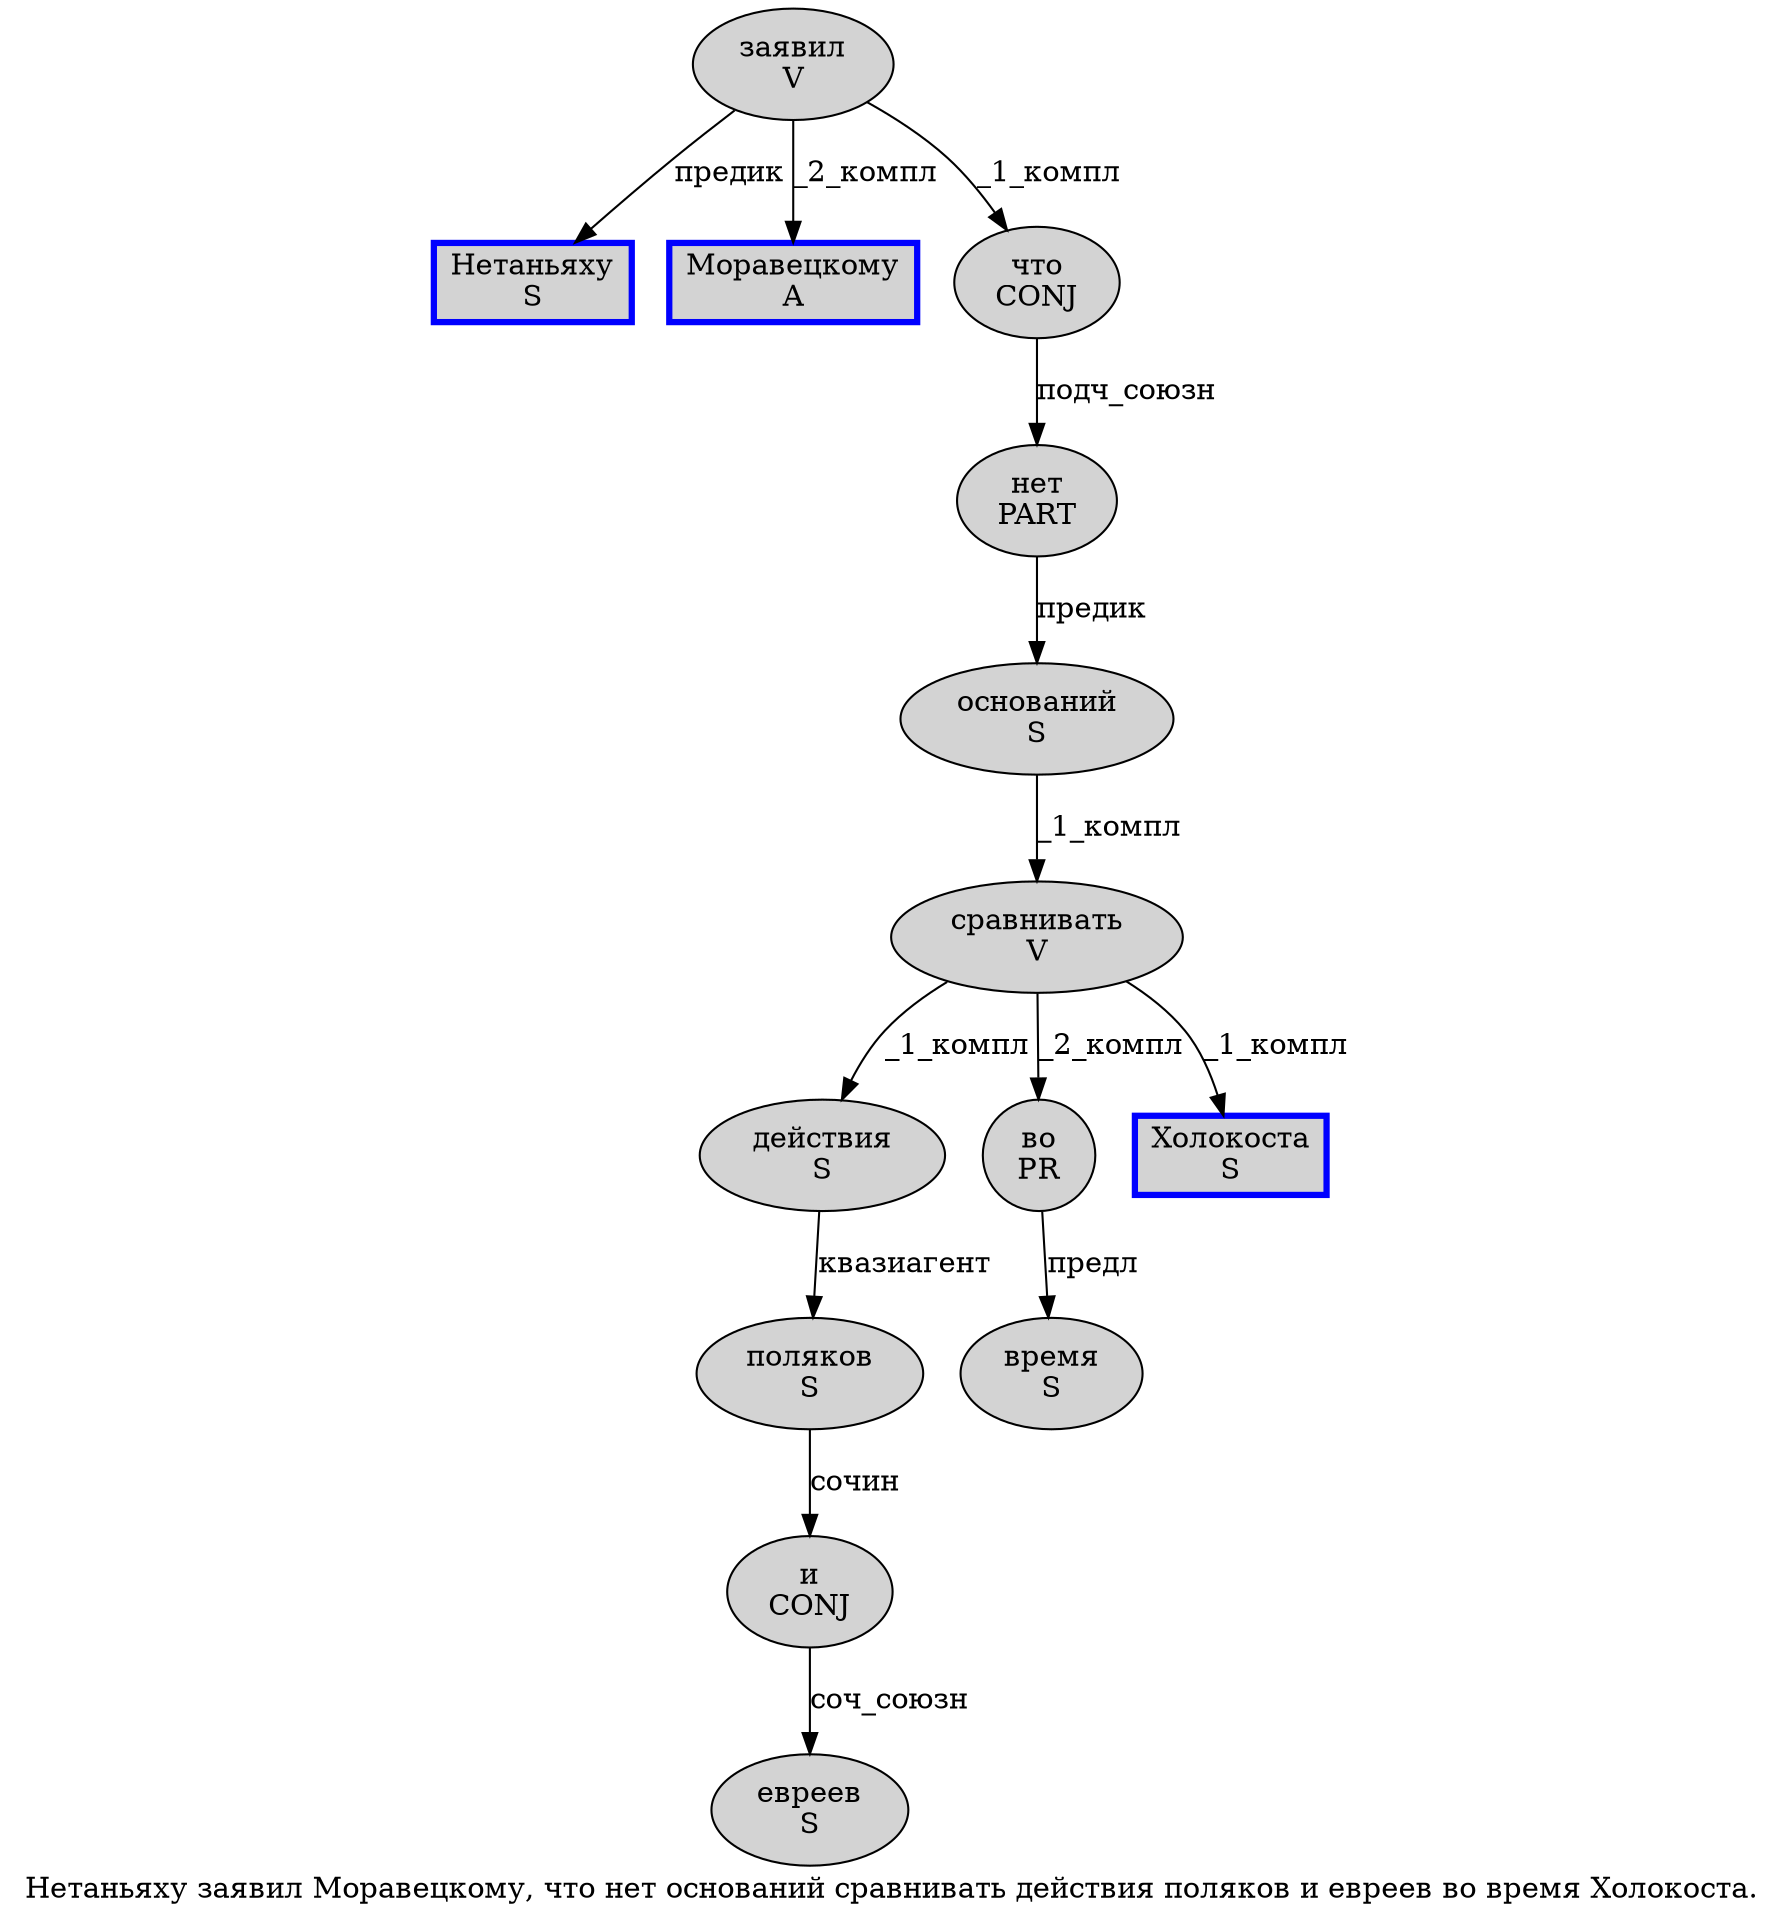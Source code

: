 digraph SENTENCE_300 {
	graph [label="Нетаньяху заявил Моравецкому, что нет оснований сравнивать действия поляков и евреев во время Холокоста."]
	node [style=filled]
		0 [label="Нетаньяху
S" color=blue fillcolor=lightgray penwidth=3 shape=box]
		1 [label="заявил
V" color="" fillcolor=lightgray penwidth=1 shape=ellipse]
		2 [label="Моравецкому
A" color=blue fillcolor=lightgray penwidth=3 shape=box]
		4 [label="что
CONJ" color="" fillcolor=lightgray penwidth=1 shape=ellipse]
		5 [label="нет
PART" color="" fillcolor=lightgray penwidth=1 shape=ellipse]
		6 [label="оснований
S" color="" fillcolor=lightgray penwidth=1 shape=ellipse]
		7 [label="сравнивать
V" color="" fillcolor=lightgray penwidth=1 shape=ellipse]
		8 [label="действия
S" color="" fillcolor=lightgray penwidth=1 shape=ellipse]
		9 [label="поляков
S" color="" fillcolor=lightgray penwidth=1 shape=ellipse]
		10 [label="и
CONJ" color="" fillcolor=lightgray penwidth=1 shape=ellipse]
		11 [label="евреев
S" color="" fillcolor=lightgray penwidth=1 shape=ellipse]
		12 [label="во
PR" color="" fillcolor=lightgray penwidth=1 shape=ellipse]
		13 [label="время
S" color="" fillcolor=lightgray penwidth=1 shape=ellipse]
		14 [label="Холокоста
S" color=blue fillcolor=lightgray penwidth=3 shape=box]
			7 -> 8 [label="_1_компл"]
			7 -> 12 [label="_2_компл"]
			7 -> 14 [label="_1_компл"]
			12 -> 13 [label="предл"]
			10 -> 11 [label="соч_союзн"]
			4 -> 5 [label="подч_союзн"]
			5 -> 6 [label="предик"]
			9 -> 10 [label="сочин"]
			8 -> 9 [label="квазиагент"]
			6 -> 7 [label="_1_компл"]
			1 -> 0 [label="предик"]
			1 -> 2 [label="_2_компл"]
			1 -> 4 [label="_1_компл"]
}